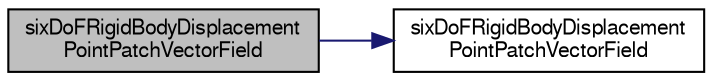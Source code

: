 digraph "sixDoFRigidBodyDisplacementPointPatchVectorField"
{
  bgcolor="transparent";
  edge [fontname="FreeSans",fontsize="10",labelfontname="FreeSans",labelfontsize="10"];
  node [fontname="FreeSans",fontsize="10",shape=record];
  rankdir="LR";
  Node310 [label="sixDoFRigidBodyDisplacement\lPointPatchVectorField",height=0.2,width=0.4,color="black", fillcolor="grey75", style="filled", fontcolor="black"];
  Node310 -> Node311 [color="midnightblue",fontsize="10",style="solid",fontname="FreeSans"];
  Node311 [label="sixDoFRigidBodyDisplacement\lPointPatchVectorField",height=0.2,width=0.4,color="black",URL="$a29470.html#adbd49b426745c060222c12a79dbdaec5",tooltip="Construct from patch and internal field. "];
}

